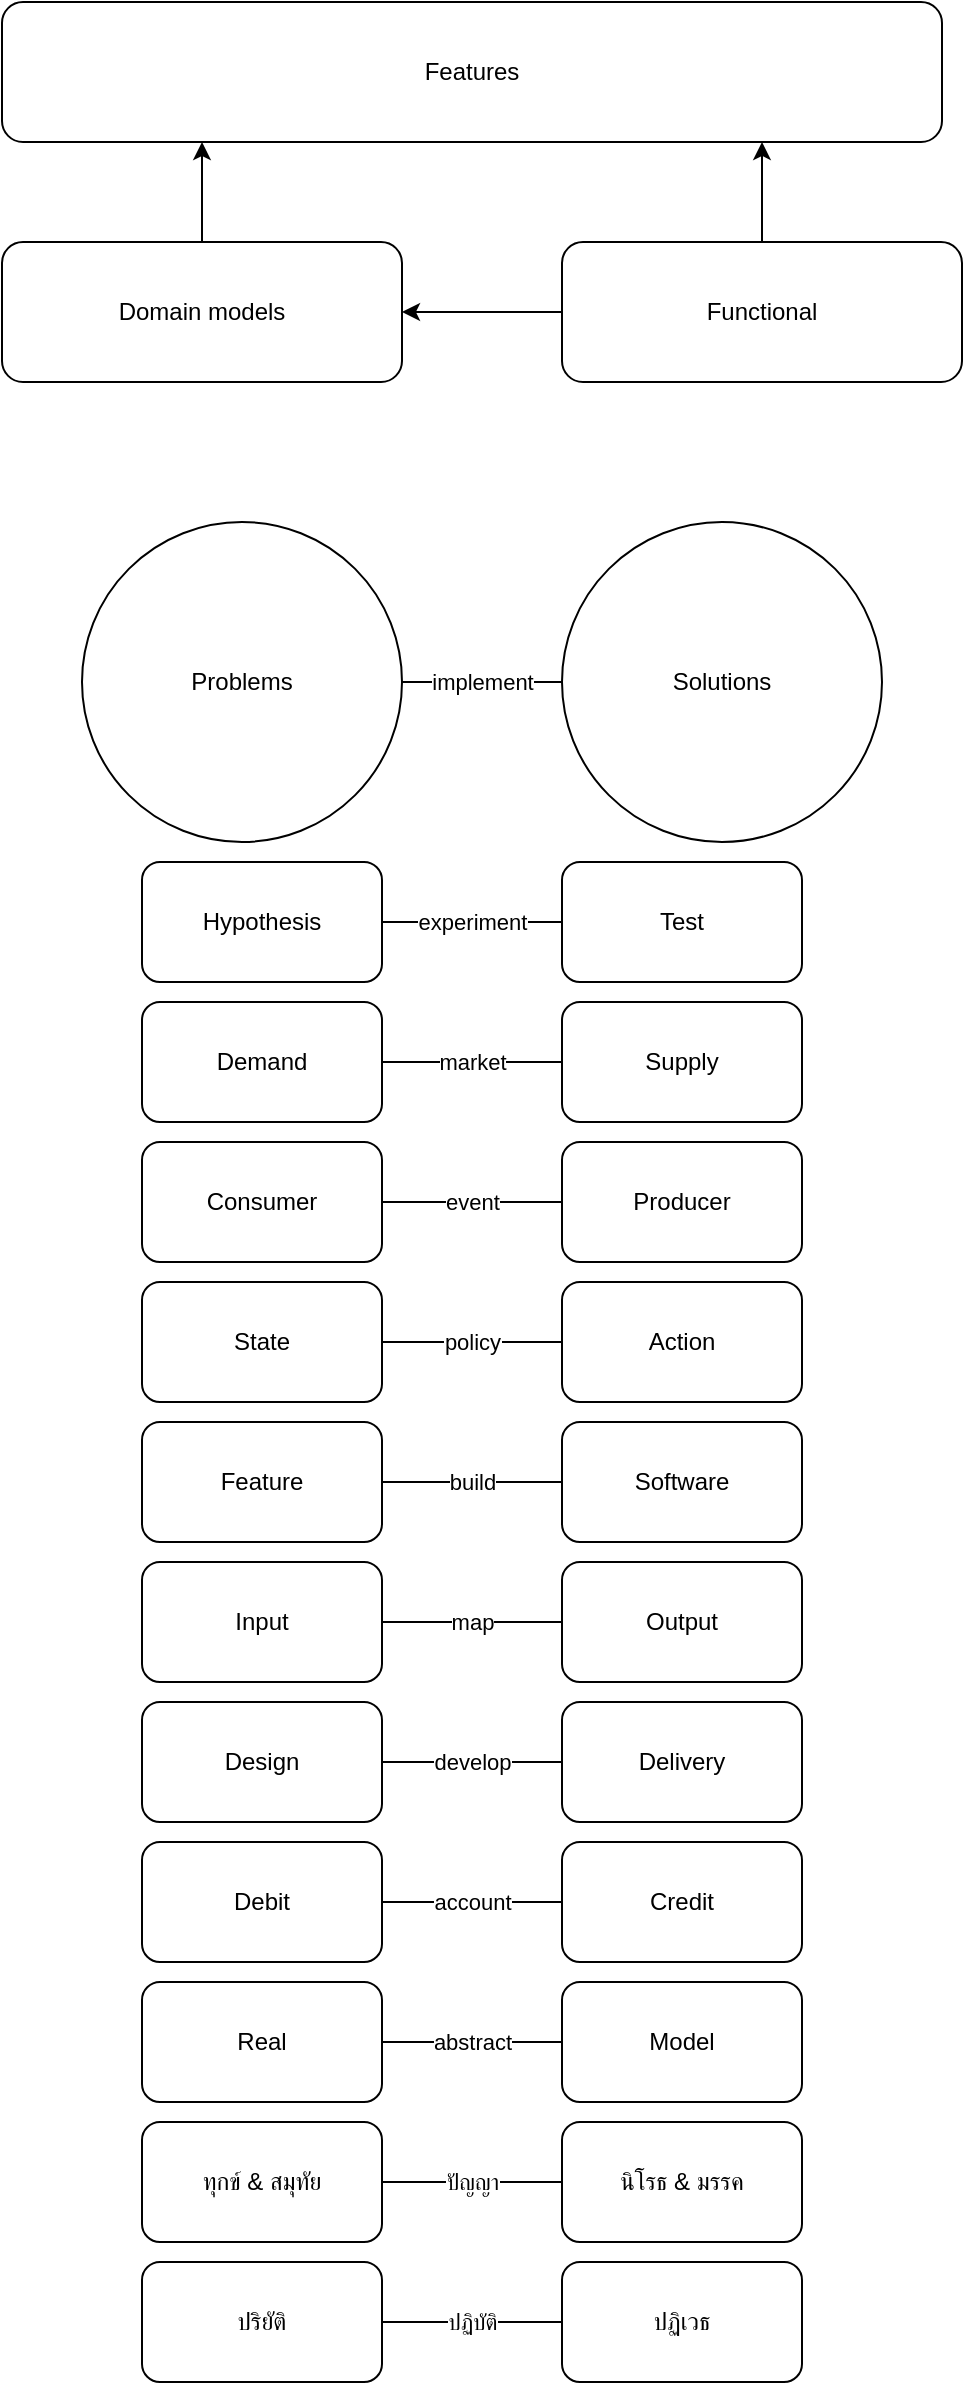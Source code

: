 <mxfile version="20.5.3" type="github">
  <diagram id="wP55beBVHh2zMvugGCH-" name="Page-1">
    <mxGraphModel dx="1483" dy="781" grid="1" gridSize="10" guides="1" tooltips="1" connect="1" arrows="1" fold="1" page="1" pageScale="1" pageWidth="850" pageHeight="1100" math="0" shadow="0">
      <root>
        <mxCell id="0" />
        <mxCell id="1" parent="0" />
        <mxCell id="nkrSN00Ps-3T3aqcYMEP-1" value="Features" style="rounded=1;whiteSpace=wrap;html=1;" parent="1" vertex="1">
          <mxGeometry x="200" y="30" width="470" height="70" as="geometry" />
        </mxCell>
        <mxCell id="nkrSN00Ps-3T3aqcYMEP-9" style="edgeStyle=orthogonalEdgeStyle;rounded=0;orthogonalLoop=1;jettySize=auto;html=1;" parent="1" source="nkrSN00Ps-3T3aqcYMEP-2" target="nkrSN00Ps-3T3aqcYMEP-1" edge="1">
          <mxGeometry relative="1" as="geometry">
            <Array as="points">
              <mxPoint x="300" y="110" />
              <mxPoint x="300" y="110" />
            </Array>
          </mxGeometry>
        </mxCell>
        <mxCell id="nkrSN00Ps-3T3aqcYMEP-2" value="Domain models" style="rounded=1;whiteSpace=wrap;html=1;" parent="1" vertex="1">
          <mxGeometry x="200" y="150" width="200" height="70" as="geometry" />
        </mxCell>
        <mxCell id="nkrSN00Ps-3T3aqcYMEP-7" style="edgeStyle=orthogonalEdgeStyle;rounded=0;orthogonalLoop=1;jettySize=auto;html=1;" parent="1" source="nkrSN00Ps-3T3aqcYMEP-3" target="nkrSN00Ps-3T3aqcYMEP-1" edge="1">
          <mxGeometry relative="1" as="geometry">
            <Array as="points">
              <mxPoint x="580" y="120" />
              <mxPoint x="580" y="120" />
            </Array>
          </mxGeometry>
        </mxCell>
        <mxCell id="nkrSN00Ps-3T3aqcYMEP-8" style="edgeStyle=orthogonalEdgeStyle;rounded=0;orthogonalLoop=1;jettySize=auto;html=1;" parent="1" source="nkrSN00Ps-3T3aqcYMEP-3" target="nkrSN00Ps-3T3aqcYMEP-2" edge="1">
          <mxGeometry relative="1" as="geometry" />
        </mxCell>
        <mxCell id="nkrSN00Ps-3T3aqcYMEP-3" value="Functional" style="rounded=1;whiteSpace=wrap;html=1;" parent="1" vertex="1">
          <mxGeometry x="480" y="150" width="200" height="70" as="geometry" />
        </mxCell>
        <mxCell id="pkvyvPbQLIuulHk2n9kL-18" value="implement" style="edgeStyle=orthogonalEdgeStyle;rounded=0;orthogonalLoop=1;jettySize=auto;html=1;endArrow=none;endFill=0;" edge="1" parent="1" source="pkvyvPbQLIuulHk2n9kL-1" target="pkvyvPbQLIuulHk2n9kL-2">
          <mxGeometry relative="1" as="geometry" />
        </mxCell>
        <mxCell id="pkvyvPbQLIuulHk2n9kL-1" value="Problems" style="ellipse;whiteSpace=wrap;html=1;aspect=fixed;" vertex="1" parent="1">
          <mxGeometry x="240" y="290" width="160" height="160" as="geometry" />
        </mxCell>
        <mxCell id="pkvyvPbQLIuulHk2n9kL-2" value="Solutions" style="ellipse;whiteSpace=wrap;html=1;aspect=fixed;" vertex="1" parent="1">
          <mxGeometry x="480" y="290" width="160" height="160" as="geometry" />
        </mxCell>
        <mxCell id="pkvyvPbQLIuulHk2n9kL-26" value="experiment" style="edgeStyle=orthogonalEdgeStyle;rounded=0;orthogonalLoop=1;jettySize=auto;html=1;endArrow=none;endFill=0;" edge="1" parent="1" source="pkvyvPbQLIuulHk2n9kL-4" target="pkvyvPbQLIuulHk2n9kL-5">
          <mxGeometry relative="1" as="geometry" />
        </mxCell>
        <mxCell id="pkvyvPbQLIuulHk2n9kL-4" value="Hypothesis" style="rounded=1;whiteSpace=wrap;html=1;" vertex="1" parent="1">
          <mxGeometry x="270" y="460" width="120" height="60" as="geometry" />
        </mxCell>
        <mxCell id="pkvyvPbQLIuulHk2n9kL-5" value="Test" style="rounded=1;whiteSpace=wrap;html=1;" vertex="1" parent="1">
          <mxGeometry x="480" y="460" width="120" height="60" as="geometry" />
        </mxCell>
        <mxCell id="pkvyvPbQLIuulHk2n9kL-27" value="market" style="edgeStyle=orthogonalEdgeStyle;rounded=0;orthogonalLoop=1;jettySize=auto;html=1;endArrow=none;endFill=0;" edge="1" parent="1" source="pkvyvPbQLIuulHk2n9kL-6" target="pkvyvPbQLIuulHk2n9kL-7">
          <mxGeometry relative="1" as="geometry" />
        </mxCell>
        <mxCell id="pkvyvPbQLIuulHk2n9kL-6" value="Demand" style="rounded=1;whiteSpace=wrap;html=1;" vertex="1" parent="1">
          <mxGeometry x="270" y="530" width="120" height="60" as="geometry" />
        </mxCell>
        <mxCell id="pkvyvPbQLIuulHk2n9kL-7" value="Supply" style="rounded=1;whiteSpace=wrap;html=1;" vertex="1" parent="1">
          <mxGeometry x="480" y="530" width="120" height="60" as="geometry" />
        </mxCell>
        <mxCell id="pkvyvPbQLIuulHk2n9kL-28" value="policy" style="edgeStyle=orthogonalEdgeStyle;rounded=0;orthogonalLoop=1;jettySize=auto;html=1;endArrow=none;endFill=0;" edge="1" parent="1" source="pkvyvPbQLIuulHk2n9kL-8" target="pkvyvPbQLIuulHk2n9kL-9">
          <mxGeometry relative="1" as="geometry" />
        </mxCell>
        <mxCell id="pkvyvPbQLIuulHk2n9kL-8" value="State" style="rounded=1;whiteSpace=wrap;html=1;" vertex="1" parent="1">
          <mxGeometry x="270" y="670" width="120" height="60" as="geometry" />
        </mxCell>
        <mxCell id="pkvyvPbQLIuulHk2n9kL-9" value="Action" style="rounded=1;whiteSpace=wrap;html=1;" vertex="1" parent="1">
          <mxGeometry x="480" y="670" width="120" height="60" as="geometry" />
        </mxCell>
        <mxCell id="pkvyvPbQLIuulHk2n9kL-29" value="build" style="edgeStyle=orthogonalEdgeStyle;rounded=0;orthogonalLoop=1;jettySize=auto;html=1;endArrow=none;endFill=0;" edge="1" parent="1" source="pkvyvPbQLIuulHk2n9kL-10" target="pkvyvPbQLIuulHk2n9kL-11">
          <mxGeometry relative="1" as="geometry" />
        </mxCell>
        <mxCell id="pkvyvPbQLIuulHk2n9kL-10" value="Feature" style="rounded=1;whiteSpace=wrap;html=1;" vertex="1" parent="1">
          <mxGeometry x="270" y="740" width="120" height="60" as="geometry" />
        </mxCell>
        <mxCell id="pkvyvPbQLIuulHk2n9kL-11" value="Software" style="rounded=1;whiteSpace=wrap;html=1;" vertex="1" parent="1">
          <mxGeometry x="480" y="740" width="120" height="60" as="geometry" />
        </mxCell>
        <mxCell id="pkvyvPbQLIuulHk2n9kL-30" value="map" style="edgeStyle=orthogonalEdgeStyle;rounded=0;orthogonalLoop=1;jettySize=auto;html=1;endArrow=none;endFill=0;" edge="1" parent="1" source="pkvyvPbQLIuulHk2n9kL-14" target="pkvyvPbQLIuulHk2n9kL-15">
          <mxGeometry relative="1" as="geometry" />
        </mxCell>
        <mxCell id="pkvyvPbQLIuulHk2n9kL-14" value="Input" style="rounded=1;whiteSpace=wrap;html=1;" vertex="1" parent="1">
          <mxGeometry x="270" y="810" width="120" height="60" as="geometry" />
        </mxCell>
        <mxCell id="pkvyvPbQLIuulHk2n9kL-15" value="Output" style="rounded=1;whiteSpace=wrap;html=1;" vertex="1" parent="1">
          <mxGeometry x="480" y="810" width="120" height="60" as="geometry" />
        </mxCell>
        <mxCell id="pkvyvPbQLIuulHk2n9kL-31" value="develop" style="edgeStyle=orthogonalEdgeStyle;rounded=0;orthogonalLoop=1;jettySize=auto;html=1;endArrow=none;endFill=0;" edge="1" parent="1" source="pkvyvPbQLIuulHk2n9kL-16" target="pkvyvPbQLIuulHk2n9kL-17">
          <mxGeometry relative="1" as="geometry" />
        </mxCell>
        <mxCell id="pkvyvPbQLIuulHk2n9kL-16" value="Design" style="rounded=1;whiteSpace=wrap;html=1;" vertex="1" parent="1">
          <mxGeometry x="270" y="880" width="120" height="60" as="geometry" />
        </mxCell>
        <mxCell id="pkvyvPbQLIuulHk2n9kL-17" value="Delivery" style="rounded=1;whiteSpace=wrap;html=1;" vertex="1" parent="1">
          <mxGeometry x="480" y="880" width="120" height="60" as="geometry" />
        </mxCell>
        <mxCell id="pkvyvPbQLIuulHk2n9kL-34" value="ปัญญา" style="edgeStyle=orthogonalEdgeStyle;rounded=0;orthogonalLoop=1;jettySize=auto;html=1;endArrow=none;endFill=0;" edge="1" parent="1" source="pkvyvPbQLIuulHk2n9kL-32" target="pkvyvPbQLIuulHk2n9kL-33">
          <mxGeometry relative="1" as="geometry" />
        </mxCell>
        <mxCell id="pkvyvPbQLIuulHk2n9kL-32" value="ทุกข์ &amp;amp; สมุทัย" style="rounded=1;whiteSpace=wrap;html=1;" vertex="1" parent="1">
          <mxGeometry x="270" y="1090" width="120" height="60" as="geometry" />
        </mxCell>
        <mxCell id="pkvyvPbQLIuulHk2n9kL-33" value="นิโรธ &amp;amp; มรรค" style="rounded=1;whiteSpace=wrap;html=1;" vertex="1" parent="1">
          <mxGeometry x="480" y="1090" width="120" height="60" as="geometry" />
        </mxCell>
        <mxCell id="pkvyvPbQLIuulHk2n9kL-36" value="account" style="edgeStyle=orthogonalEdgeStyle;rounded=0;orthogonalLoop=1;jettySize=auto;html=1;endArrow=none;endFill=0;" edge="1" parent="1" source="pkvyvPbQLIuulHk2n9kL-37" target="pkvyvPbQLIuulHk2n9kL-38">
          <mxGeometry relative="1" as="geometry" />
        </mxCell>
        <mxCell id="pkvyvPbQLIuulHk2n9kL-37" value="Debit" style="rounded=1;whiteSpace=wrap;html=1;" vertex="1" parent="1">
          <mxGeometry x="270" y="950" width="120" height="60" as="geometry" />
        </mxCell>
        <mxCell id="pkvyvPbQLIuulHk2n9kL-38" value="Credit" style="rounded=1;whiteSpace=wrap;html=1;" vertex="1" parent="1">
          <mxGeometry x="480" y="950" width="120" height="60" as="geometry" />
        </mxCell>
        <mxCell id="pkvyvPbQLIuulHk2n9kL-39" value="abstract" style="edgeStyle=orthogonalEdgeStyle;rounded=0;orthogonalLoop=1;jettySize=auto;html=1;endArrow=none;endFill=0;" edge="1" parent="1" source="pkvyvPbQLIuulHk2n9kL-40" target="pkvyvPbQLIuulHk2n9kL-41">
          <mxGeometry relative="1" as="geometry" />
        </mxCell>
        <mxCell id="pkvyvPbQLIuulHk2n9kL-40" value="Real" style="rounded=1;whiteSpace=wrap;html=1;" vertex="1" parent="1">
          <mxGeometry x="270" y="1020" width="120" height="60" as="geometry" />
        </mxCell>
        <mxCell id="pkvyvPbQLIuulHk2n9kL-41" value="Model" style="rounded=1;whiteSpace=wrap;html=1;" vertex="1" parent="1">
          <mxGeometry x="480" y="1020" width="120" height="60" as="geometry" />
        </mxCell>
        <mxCell id="pkvyvPbQLIuulHk2n9kL-47" value="event" style="edgeStyle=orthogonalEdgeStyle;rounded=0;orthogonalLoop=1;jettySize=auto;html=1;endArrow=none;endFill=0;" edge="1" parent="1" source="pkvyvPbQLIuulHk2n9kL-48" target="pkvyvPbQLIuulHk2n9kL-49">
          <mxGeometry relative="1" as="geometry" />
        </mxCell>
        <mxCell id="pkvyvPbQLIuulHk2n9kL-48" value="Consumer" style="rounded=1;whiteSpace=wrap;html=1;" vertex="1" parent="1">
          <mxGeometry x="270" y="600" width="120" height="60" as="geometry" />
        </mxCell>
        <mxCell id="pkvyvPbQLIuulHk2n9kL-49" value="Producer" style="rounded=1;whiteSpace=wrap;html=1;" vertex="1" parent="1">
          <mxGeometry x="480" y="600" width="120" height="60" as="geometry" />
        </mxCell>
        <mxCell id="pkvyvPbQLIuulHk2n9kL-50" value="ปฏิบัติ" style="edgeStyle=orthogonalEdgeStyle;rounded=0;orthogonalLoop=1;jettySize=auto;html=1;endArrow=none;endFill=0;" edge="1" parent="1" source="pkvyvPbQLIuulHk2n9kL-51" target="pkvyvPbQLIuulHk2n9kL-52">
          <mxGeometry relative="1" as="geometry" />
        </mxCell>
        <mxCell id="pkvyvPbQLIuulHk2n9kL-51" value="ปริยัติ" style="rounded=1;whiteSpace=wrap;html=1;" vertex="1" parent="1">
          <mxGeometry x="270" y="1160" width="120" height="60" as="geometry" />
        </mxCell>
        <mxCell id="pkvyvPbQLIuulHk2n9kL-52" value="ปฏิเวธ" style="rounded=1;whiteSpace=wrap;html=1;" vertex="1" parent="1">
          <mxGeometry x="480" y="1160" width="120" height="60" as="geometry" />
        </mxCell>
      </root>
    </mxGraphModel>
  </diagram>
</mxfile>
